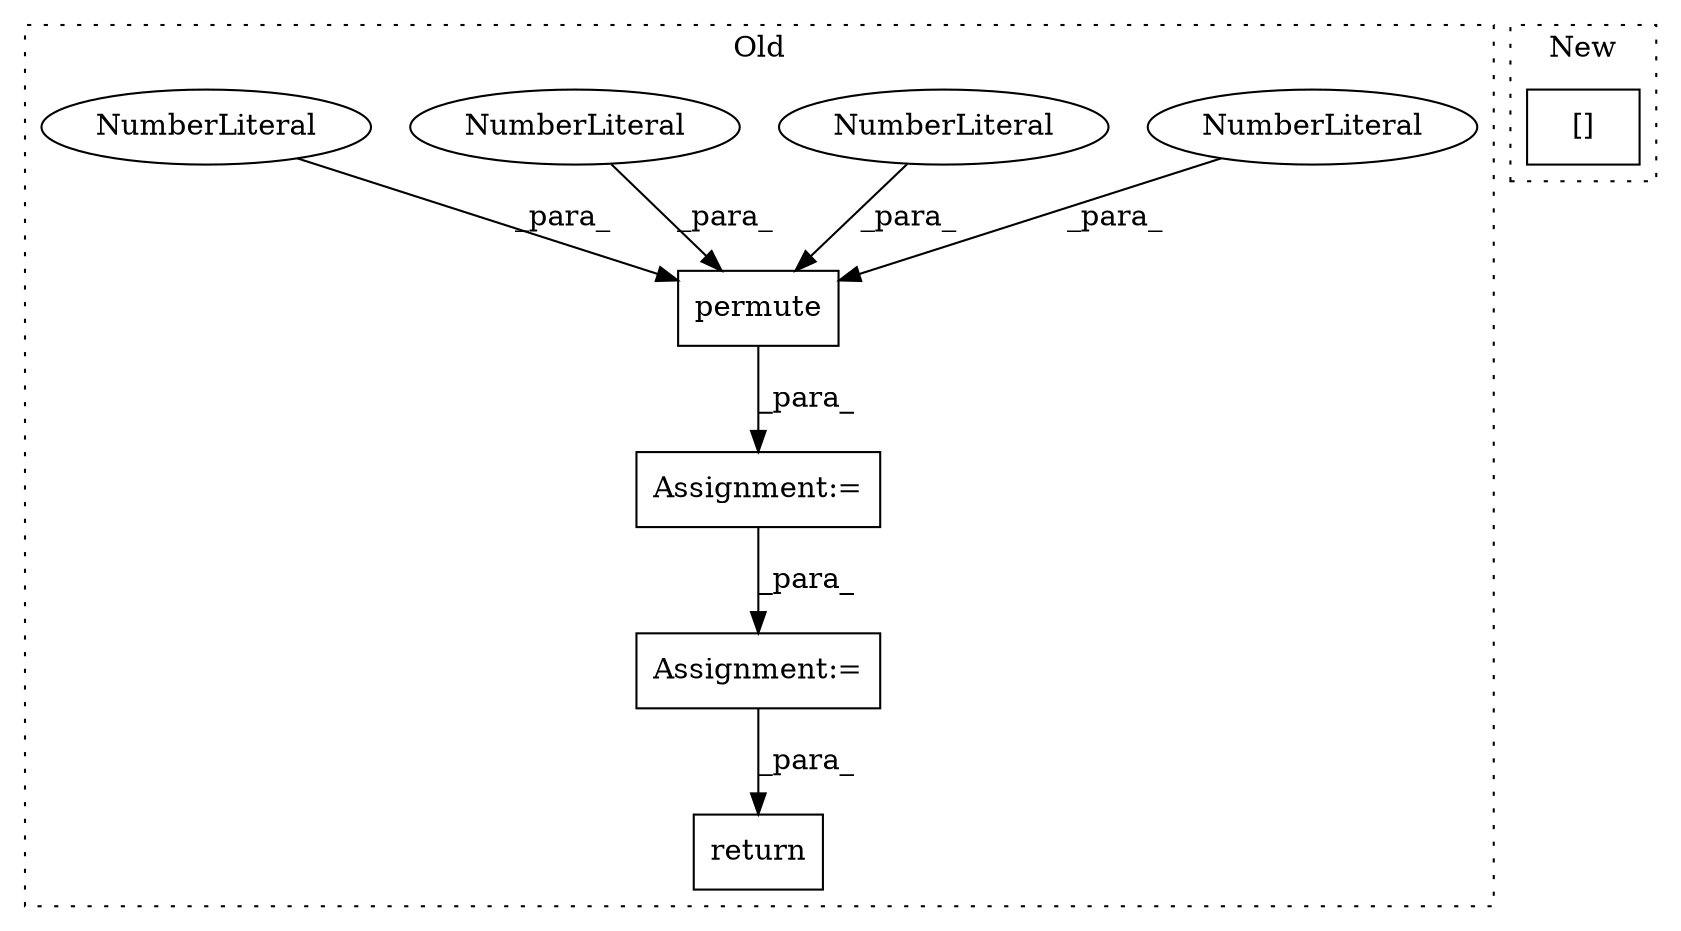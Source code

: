digraph G {
subgraph cluster0 {
1 [label="permute" a="32" s="3780,3795" l="8,1" shape="box"];
3 [label="NumberLiteral" a="34" s="3788" l="1" shape="ellipse"];
4 [label="NumberLiteral" a="34" s="3792" l="1" shape="ellipse"];
5 [label="NumberLiteral" a="34" s="3794" l="1" shape="ellipse"];
6 [label="Assignment:=" a="7" s="3867" l="1" shape="box"];
7 [label="NumberLiteral" a="34" s="3790" l="1" shape="ellipse"];
8 [label="Assignment:=" a="7" s="3813" l="1" shape="box"];
9 [label="return" a="41" s="3908" l="7" shape="box"];
label = "Old";
style="dotted";
}
subgraph cluster1 {
2 [label="[]" a="2" s="824,852" l="14,1" shape="box"];
label = "New";
style="dotted";
}
1 -> 8 [label="_para_"];
3 -> 1 [label="_para_"];
4 -> 1 [label="_para_"];
5 -> 1 [label="_para_"];
6 -> 9 [label="_para_"];
7 -> 1 [label="_para_"];
8 -> 6 [label="_para_"];
}